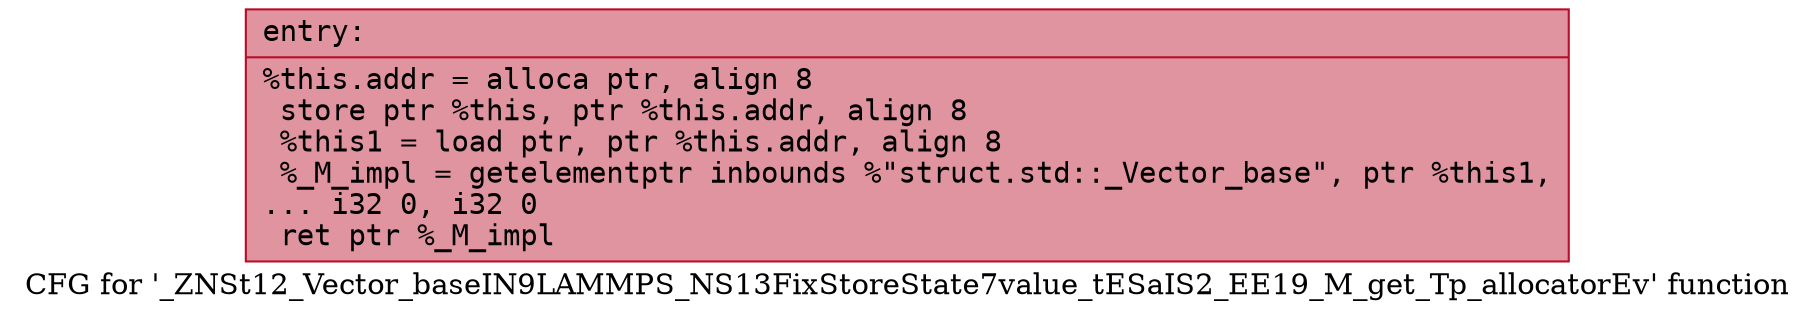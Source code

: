 digraph "CFG for '_ZNSt12_Vector_baseIN9LAMMPS_NS13FixStoreState7value_tESaIS2_EE19_M_get_Tp_allocatorEv' function" {
	label="CFG for '_ZNSt12_Vector_baseIN9LAMMPS_NS13FixStoreState7value_tESaIS2_EE19_M_get_Tp_allocatorEv' function";

	Node0x55b564a920f0 [shape=record,color="#b70d28ff", style=filled, fillcolor="#b70d2870" fontname="Courier",label="{entry:\l|  %this.addr = alloca ptr, align 8\l  store ptr %this, ptr %this.addr, align 8\l  %this1 = load ptr, ptr %this.addr, align 8\l  %_M_impl = getelementptr inbounds %\"struct.std::_Vector_base\", ptr %this1,\l... i32 0, i32 0\l  ret ptr %_M_impl\l}"];
}
